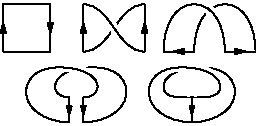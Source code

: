 // Seting output format to "pdf".
import graph;

// Size of the output figure.
size(128);

// Variable for drawing stuff.
path p;

// Shift for the first drawing.
real xshift = 0.3;
real yshift = 0.0;

real xlength = 1.0;
real ylength = 1.0;

// Size of the arrow head.
real arsize = 5bp;

// Used for margins when drawing lines.
margin TorusMargin;
margin margins;

// Draw the first square, with orientation indicating a Mobius strip.
p = (0.0, 0.0) -- (xlength, 0.0);
draw(shift(xshift, yshift)*p);

p = (0.0, ylength) -- (xlength, ylength);
draw(shift(xshift, yshift)*p);

p = (0.0, 0.0) -- (0.0, ylength);
draw(shift(xshift, yshift)*p, MidArrow(arsize));

p = (xlength, ylength) -- (xlength, 0.0);
draw(shift(xshift, yshift)*p, MidArrow(arsize));

// Shift for the second drawing.
xshift = 2.0;

// Rescale for new object.
xlength = 1.3;

// Draw a half-twist to align the sides.
p = (0.0, 0.0) -- (0, ylength);

draw(shift(xshift, yshift)*p, MidArrow(arsize));
draw(shift(xshift+xlength, yshift)*p, MidArrow(arsize));

margins = TrueMargin(0.1cm, 0.1cm);

p = (0.0, 0.0){E}..(xlength, ylength){E};
draw(shift(xshift, yshift)*p);

p = (0.0, ylength){E}..(xlength, 0.0){E};
draw(shift(xshift, yshift)*p, white+4, margins);
draw(shift(xshift, yshift)*p);

// Shift for the third drawing.
xshift += 1.7;

// Drag the band downwards.
p = (xlength/2, 0.0) -- (0.0, 0.0);
draw(shift(xshift, yshift)*p, MidArrow(arsize));
p = (xlength, 0.0) -- (3*xlength/2, 0.0);
draw(shift(xshift, yshift)*p, MidArrow(arsize));

margins = TrueMargin(0.1cm, 0.1cm);

p = (xlength/2, 0.0){N}..(xlength, ylength){E}..(3*xlength/2, 0.0){S};
draw(shift(xshift, yshift)*p);

p = (0.0, 0.0){N}..(xlength/2, ylength){E}..(xlength, 0.0){S};
draw(shift(xshift, yshift)*p, white+4, margins);
draw(shift(xshift, yshift)*p);

// Shift for the fourth drawing.
xshift =  1.7;
yshift = -1.5;

// Scales for the fourth object.
xlength = 0.3;
ylength = 0.75;

p = (0.0, 0.7*ylength) -- (0.0, 0.0);
draw(shift(xshift, yshift)*p, MidArrow(arsize));
draw(shift(xshift+xlength, yshift)*p, MidArrow(arsize));

p = (xlength, 0.0){E}..(4*xlength, ylength)..(0.5*xlength, 1.5*ylength)..
    (-xlength, ylength){S}..(0, 0.7*ylength){E};
draw(shift(xshift, yshift)*p);

p = (0.0, 0.0){W}..(-3*xlength, ylength)..(0.5*xlength, 1.5*ylength)..
    (2*xlength, ylength){S}..{W}(xlength, 0.7*ylength);
draw(shift(xshift, yshift)*p, white+4, margins);
draw(shift(xshift, yshift)*p);

// Shift for the fifth drawing.
xshift += 2.6;

p = (0.0, 0.7*ylength) -- (0.0, 0.0);
draw(shift(xshift, yshift)*p, MidArrow(arsize));

p = (0, 0.0){E}..(3*xlength, ylength)..(-0.5*xlength, 1.5*ylength)..
    (-2*xlength, ylength){S}..(0, 0.7*ylength){E};
draw(shift(xshift, yshift)*p);

p = (0.0, 0.0){W}..(-3*xlength, ylength)..(0.5*xlength, 1.5*ylength)..
    (2*xlength, ylength){S}..{W}(0, 0.7*ylength);
draw(shift(xshift, yshift)*p, white+4, margins);
draw(shift(xshift, yshift)*p);
